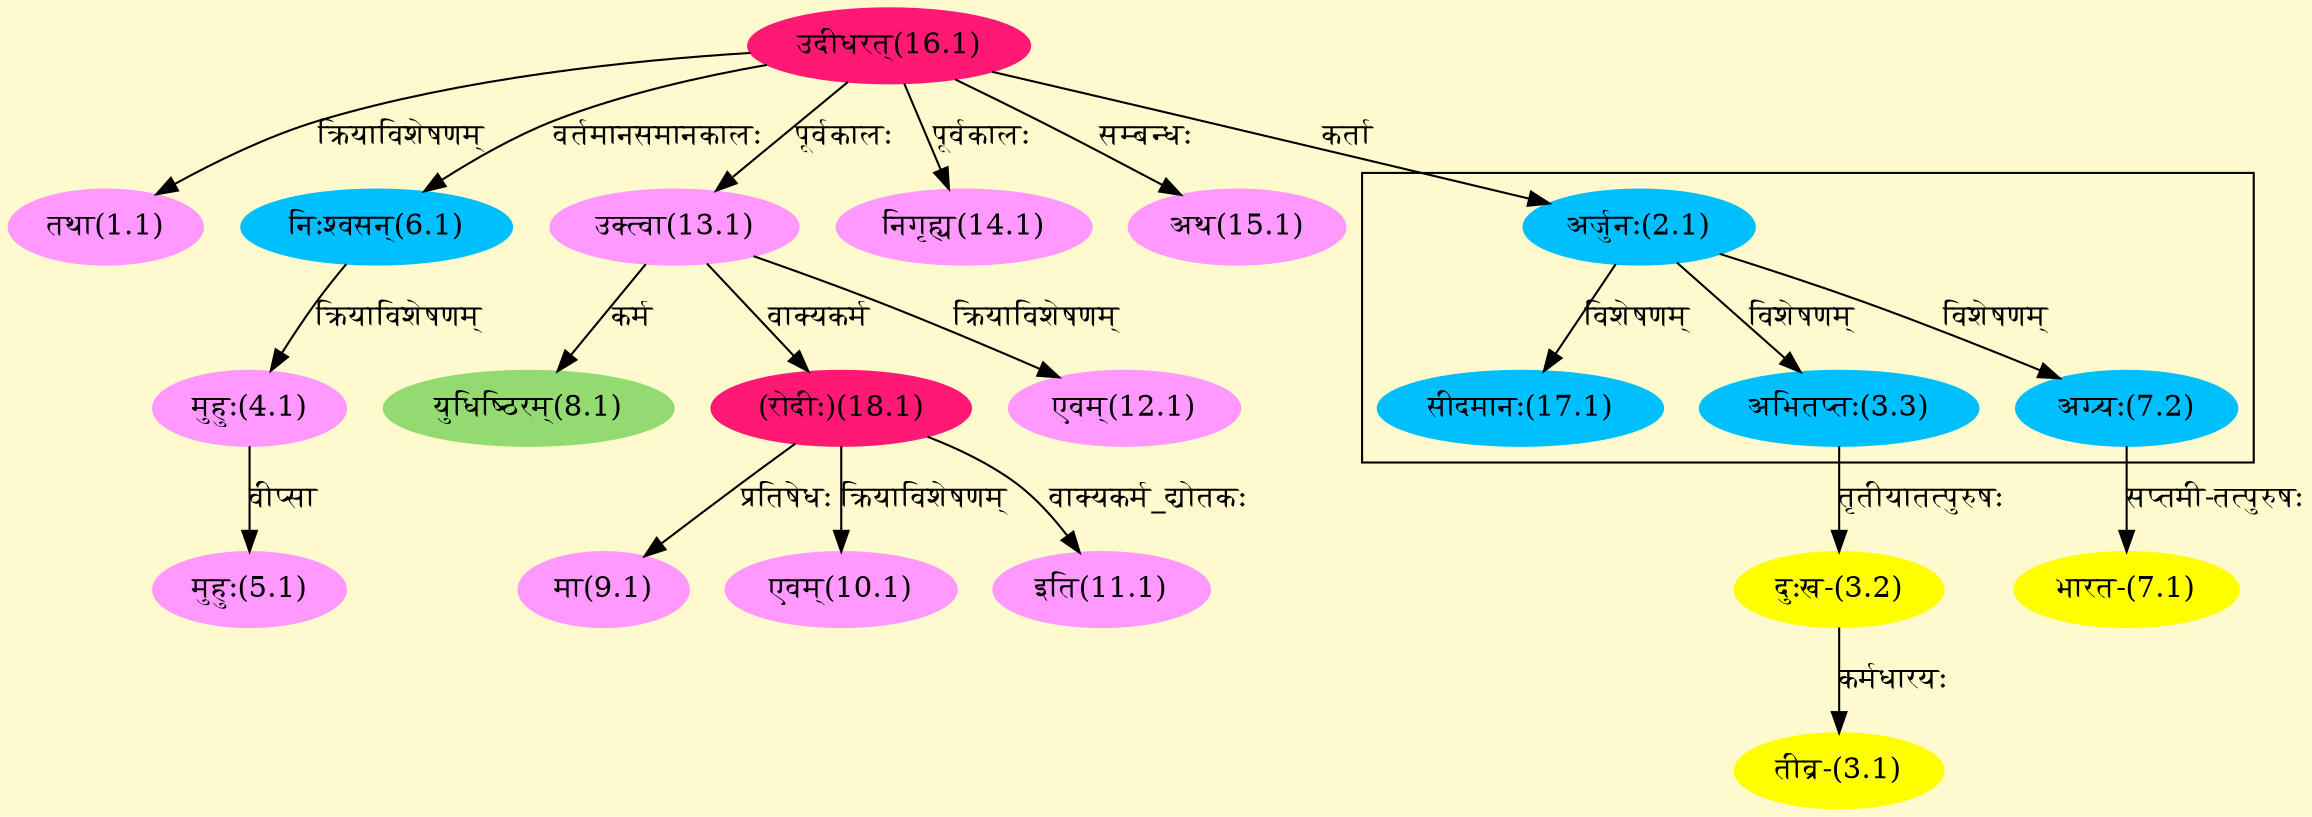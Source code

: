 digraph G{
rankdir=BT;
 compound=true;
 bgcolor="lemonchiffon1";

subgraph cluster_1{
Node3_3 [style=filled, color="#00BFFF" label = "अभितप्तः(3.3)"]
Node2_1 [style=filled, color="#00BFFF" label = "अर्जुनः(2.1)"]
Node7_2 [style=filled, color="#00BFFF" label = "अग्र्यः(7.2)"]
Node17_1 [style=filled, color="#00BFFF" label = "सीदमानः(17.1)"]

}
Node1_1 [style=filled, color="#FF99FF" label = "तथा(1.1)"]
Node16_1 [style=filled, color="#FF1975" label = "उदीधरत्(16.1)"]
Node2_1 [style=filled, color="#00BFFF" label = "अर्जुनः(2.1)"]
Node3_1 [style=filled, color="#FFFF00" label = "तीव्र-(3.1)"]
Node3_2 [style=filled, color="#FFFF00" label = "दुःख-(3.2)"]
Node3_3 [style=filled, color="#00BFFF" label = "अभितप्तः(3.3)"]
Node4_1 [style=filled, color="#FF99FF" label = "मुहुः(4.1)"]
Node6_1 [style=filled, color="#00BFFF" label = "निःश्वसन्(6.1)"]
Node5_1 [style=filled, color="#FF99FF" label = "मुहुः(5.1)"]
Node7_1 [style=filled, color="#FFFF00" label = "भारत-(7.1)"]
Node7_2 [style=filled, color="#00BFFF" label = "अग्र्यः(7.2)"]
Node8_1 [style=filled, color="#93DB70" label = "युधिष्ठिरम्(8.1)"]
Node13_1 [style=filled, color="#FF99FF" label = "उक्त्वा(13.1)"]
Node9_1 [style=filled, color="#FF99FF" label = "मा(9.1)"]
Node18_1 [style=filled, color="#FF1975" label = "(रोदीः)(18.1)"]
Node10_1 [style=filled, color="#FF99FF" label = "एवम्(10.1)"]
Node11_1 [style=filled, color="#FF99FF" label = "इति(11.1)"]
Node12_1 [style=filled, color="#FF99FF" label = "एवम्(12.1)"]
Node14_1 [style=filled, color="#FF99FF" label = "निगृह्य(14.1)"]
Node15_1 [style=filled, color="#FF99FF" label = "अथ(15.1)"]
/* Start of Relations section */

Node1_1 -> Node16_1 [  label="क्रियाविशेषणम्"  dir="back" ]
Node2_1 -> Node16_1 [  label="कर्ता"  dir="back" ]
Node3_1 -> Node3_2 [  label="कर्मधारयः"  dir="back" ]
Node3_2 -> Node3_3 [  label="तृतीयातत्पुरुषः"  dir="back" ]
Node3_3 -> Node2_1 [  label="विशेषणम्"  dir="back" ]
Node4_1 -> Node6_1 [  label="क्रियाविशेषणम्"  dir="back" ]
Node5_1 -> Node4_1 [  label="वीप्सा"  dir="back" ]
Node6_1 -> Node16_1 [  label="वर्तमानसमानकालः"  dir="back" ]
Node7_1 -> Node7_2 [  label="सप्तमी-तत्पुरुषः"  dir="back" ]
Node7_2 -> Node2_1 [  label="विशेषणम्"  dir="back" ]
Node8_1 -> Node13_1 [  label="कर्म"  dir="back" ]
Node9_1 -> Node18_1 [  label="प्रतिषेधः"  dir="back" ]
Node10_1 -> Node18_1 [  label="क्रियाविशेषणम्"  dir="back" ]
Node11_1 -> Node18_1 [  label="वाक्यकर्म_द्योतकः"  dir="back" ]
Node12_1 -> Node13_1 [  label="क्रियाविशेषणम्"  dir="back" ]
Node13_1 -> Node16_1 [  label="पूर्वकालः"  dir="back" ]
Node14_1 -> Node16_1 [  label="पूर्वकालः"  dir="back" ]
Node15_1 -> Node16_1 [  label="सम्बन्धः"  dir="back" ]
Node17_1 -> Node2_1 [  label="विशेषणम्"  dir="back" ]
Node18_1 -> Node13_1 [  label="वाक्यकर्म"  dir="back" ]
}
